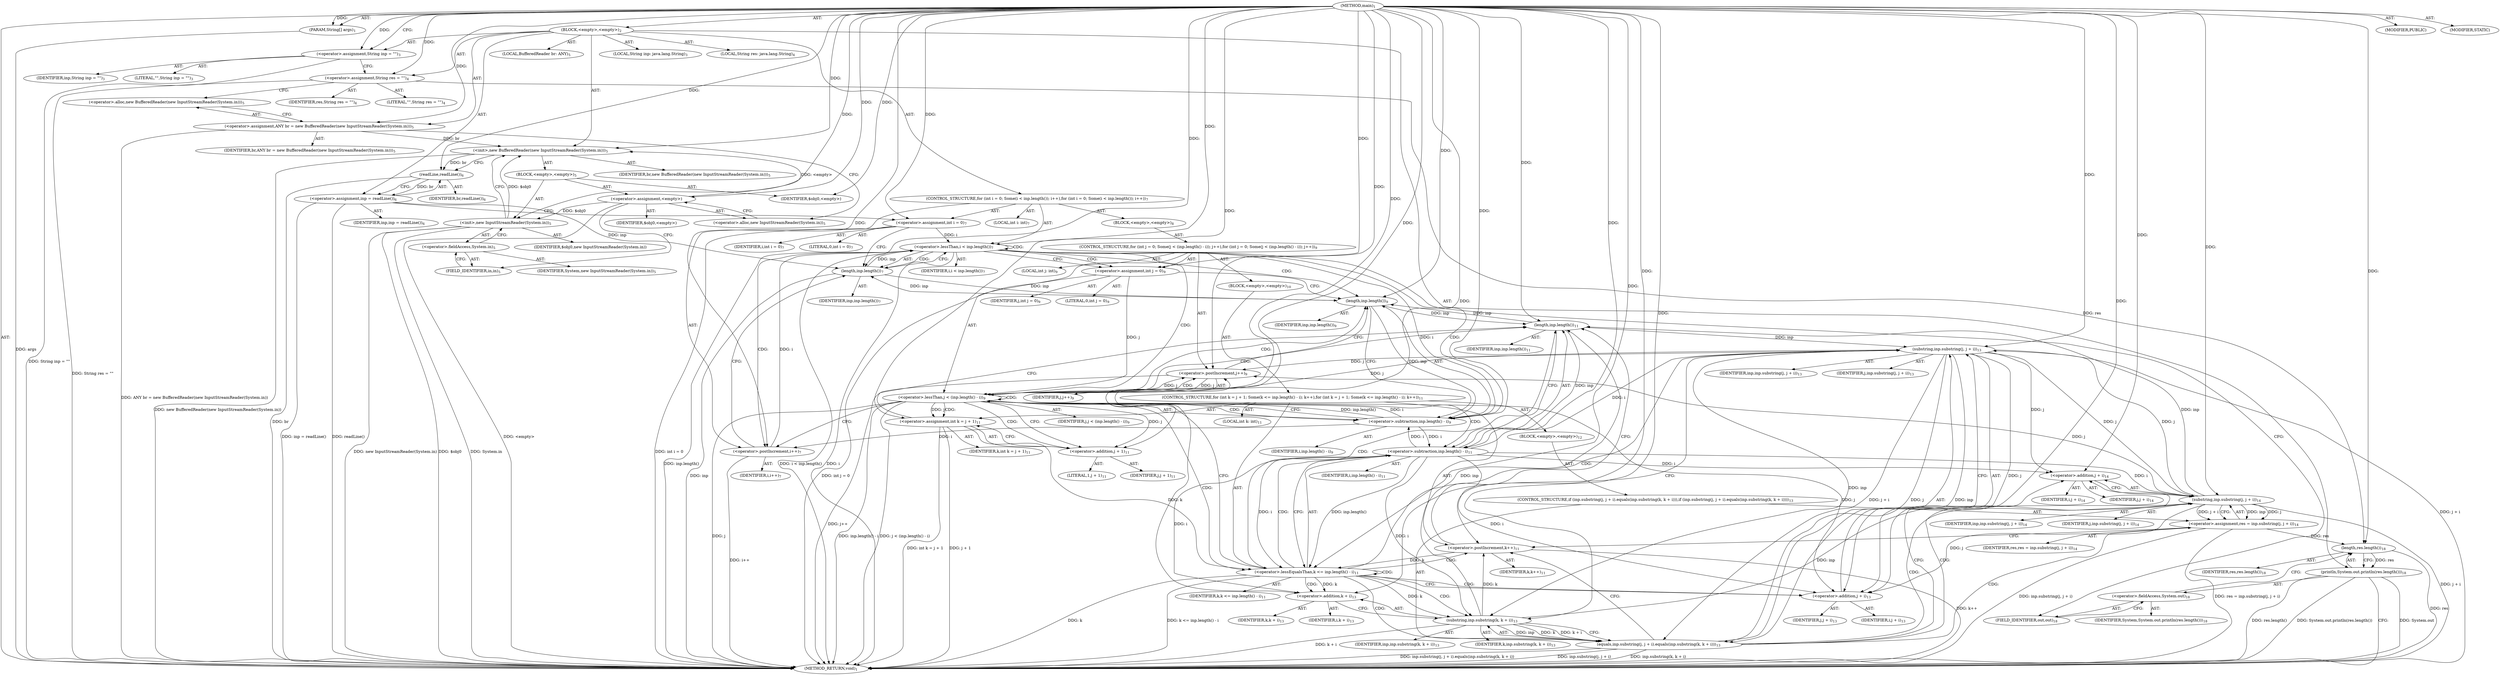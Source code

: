 digraph "main" {  
"19" [label = <(METHOD,main)<SUB>1</SUB>> ]
"20" [label = <(PARAM,String[] args)<SUB>1</SUB>> ]
"21" [label = <(BLOCK,&lt;empty&gt;,&lt;empty&gt;)<SUB>2</SUB>> ]
"22" [label = <(LOCAL,String inp: java.lang.String)<SUB>3</SUB>> ]
"23" [label = <(&lt;operator&gt;.assignment,String inp = &quot;&quot;)<SUB>3</SUB>> ]
"24" [label = <(IDENTIFIER,inp,String inp = &quot;&quot;)<SUB>3</SUB>> ]
"25" [label = <(LITERAL,&quot;&quot;,String inp = &quot;&quot;)<SUB>3</SUB>> ]
"26" [label = <(LOCAL,String res: java.lang.String)<SUB>4</SUB>> ]
"27" [label = <(&lt;operator&gt;.assignment,String res = &quot;&quot;)<SUB>4</SUB>> ]
"28" [label = <(IDENTIFIER,res,String res = &quot;&quot;)<SUB>4</SUB>> ]
"29" [label = <(LITERAL,&quot;&quot;,String res = &quot;&quot;)<SUB>4</SUB>> ]
"4" [label = <(LOCAL,BufferedReader br: ANY)<SUB>5</SUB>> ]
"30" [label = <(&lt;operator&gt;.assignment,ANY br = new BufferedReader(new InputStreamReader(System.in)))<SUB>5</SUB>> ]
"31" [label = <(IDENTIFIER,br,ANY br = new BufferedReader(new InputStreamReader(System.in)))<SUB>5</SUB>> ]
"32" [label = <(&lt;operator&gt;.alloc,new BufferedReader(new InputStreamReader(System.in)))<SUB>5</SUB>> ]
"33" [label = <(&lt;init&gt;,new BufferedReader(new InputStreamReader(System.in)))<SUB>5</SUB>> ]
"3" [label = <(IDENTIFIER,br,new BufferedReader(new InputStreamReader(System.in)))<SUB>5</SUB>> ]
"34" [label = <(BLOCK,&lt;empty&gt;,&lt;empty&gt;)<SUB>5</SUB>> ]
"35" [label = <(&lt;operator&gt;.assignment,&lt;empty&gt;)> ]
"36" [label = <(IDENTIFIER,$obj0,&lt;empty&gt;)> ]
"37" [label = <(&lt;operator&gt;.alloc,new InputStreamReader(System.in))<SUB>5</SUB>> ]
"38" [label = <(&lt;init&gt;,new InputStreamReader(System.in))<SUB>5</SUB>> ]
"39" [label = <(IDENTIFIER,$obj0,new InputStreamReader(System.in))> ]
"40" [label = <(&lt;operator&gt;.fieldAccess,System.in)<SUB>5</SUB>> ]
"41" [label = <(IDENTIFIER,System,new InputStreamReader(System.in))<SUB>5</SUB>> ]
"42" [label = <(FIELD_IDENTIFIER,in,in)<SUB>5</SUB>> ]
"43" [label = <(IDENTIFIER,$obj0,&lt;empty&gt;)> ]
"44" [label = <(&lt;operator&gt;.assignment,inp = readLine())<SUB>6</SUB>> ]
"45" [label = <(IDENTIFIER,inp,inp = readLine())<SUB>6</SUB>> ]
"46" [label = <(readLine,readLine())<SUB>6</SUB>> ]
"47" [label = <(IDENTIFIER,br,readLine())<SUB>6</SUB>> ]
"48" [label = <(CONTROL_STRUCTURE,for (int i = 0; Some(i &lt; inp.length()); i++),for (int i = 0; Some(i &lt; inp.length()); i++))<SUB>7</SUB>> ]
"49" [label = <(LOCAL,int i: int)<SUB>7</SUB>> ]
"50" [label = <(&lt;operator&gt;.assignment,int i = 0)<SUB>7</SUB>> ]
"51" [label = <(IDENTIFIER,i,int i = 0)<SUB>7</SUB>> ]
"52" [label = <(LITERAL,0,int i = 0)<SUB>7</SUB>> ]
"53" [label = <(&lt;operator&gt;.lessThan,i &lt; inp.length())<SUB>7</SUB>> ]
"54" [label = <(IDENTIFIER,i,i &lt; inp.length())<SUB>7</SUB>> ]
"55" [label = <(length,inp.length())<SUB>7</SUB>> ]
"56" [label = <(IDENTIFIER,inp,inp.length())<SUB>7</SUB>> ]
"57" [label = <(&lt;operator&gt;.postIncrement,i++)<SUB>7</SUB>> ]
"58" [label = <(IDENTIFIER,i,i++)<SUB>7</SUB>> ]
"59" [label = <(BLOCK,&lt;empty&gt;,&lt;empty&gt;)<SUB>8</SUB>> ]
"60" [label = <(CONTROL_STRUCTURE,for (int j = 0; Some(j &lt; (inp.length() - i)); j++),for (int j = 0; Some(j &lt; (inp.length() - i)); j++))<SUB>9</SUB>> ]
"61" [label = <(LOCAL,int j: int)<SUB>9</SUB>> ]
"62" [label = <(&lt;operator&gt;.assignment,int j = 0)<SUB>9</SUB>> ]
"63" [label = <(IDENTIFIER,j,int j = 0)<SUB>9</SUB>> ]
"64" [label = <(LITERAL,0,int j = 0)<SUB>9</SUB>> ]
"65" [label = <(&lt;operator&gt;.lessThan,j &lt; (inp.length() - i))<SUB>9</SUB>> ]
"66" [label = <(IDENTIFIER,j,j &lt; (inp.length() - i))<SUB>9</SUB>> ]
"67" [label = <(&lt;operator&gt;.subtraction,inp.length() - i)<SUB>9</SUB>> ]
"68" [label = <(length,inp.length())<SUB>9</SUB>> ]
"69" [label = <(IDENTIFIER,inp,inp.length())<SUB>9</SUB>> ]
"70" [label = <(IDENTIFIER,i,inp.length() - i)<SUB>9</SUB>> ]
"71" [label = <(&lt;operator&gt;.postIncrement,j++)<SUB>9</SUB>> ]
"72" [label = <(IDENTIFIER,j,j++)<SUB>9</SUB>> ]
"73" [label = <(BLOCK,&lt;empty&gt;,&lt;empty&gt;)<SUB>10</SUB>> ]
"74" [label = <(CONTROL_STRUCTURE,for (int k = j + 1; Some(k &lt;= inp.length() - i); k++),for (int k = j + 1; Some(k &lt;= inp.length() - i); k++))<SUB>11</SUB>> ]
"75" [label = <(LOCAL,int k: int)<SUB>11</SUB>> ]
"76" [label = <(&lt;operator&gt;.assignment,int k = j + 1)<SUB>11</SUB>> ]
"77" [label = <(IDENTIFIER,k,int k = j + 1)<SUB>11</SUB>> ]
"78" [label = <(&lt;operator&gt;.addition,j + 1)<SUB>11</SUB>> ]
"79" [label = <(IDENTIFIER,j,j + 1)<SUB>11</SUB>> ]
"80" [label = <(LITERAL,1,j + 1)<SUB>11</SUB>> ]
"81" [label = <(&lt;operator&gt;.lessEqualsThan,k &lt;= inp.length() - i)<SUB>11</SUB>> ]
"82" [label = <(IDENTIFIER,k,k &lt;= inp.length() - i)<SUB>11</SUB>> ]
"83" [label = <(&lt;operator&gt;.subtraction,inp.length() - i)<SUB>11</SUB>> ]
"84" [label = <(length,inp.length())<SUB>11</SUB>> ]
"85" [label = <(IDENTIFIER,inp,inp.length())<SUB>11</SUB>> ]
"86" [label = <(IDENTIFIER,i,inp.length() - i)<SUB>11</SUB>> ]
"87" [label = <(&lt;operator&gt;.postIncrement,k++)<SUB>11</SUB>> ]
"88" [label = <(IDENTIFIER,k,k++)<SUB>11</SUB>> ]
"89" [label = <(BLOCK,&lt;empty&gt;,&lt;empty&gt;)<SUB>12</SUB>> ]
"90" [label = <(CONTROL_STRUCTURE,if (inp.substring(j, j + i).equals(inp.substring(k, k + i))),if (inp.substring(j, j + i).equals(inp.substring(k, k + i))))<SUB>13</SUB>> ]
"91" [label = <(equals,inp.substring(j, j + i).equals(inp.substring(k, k + i)))<SUB>13</SUB>> ]
"92" [label = <(substring,inp.substring(j, j + i))<SUB>13</SUB>> ]
"93" [label = <(IDENTIFIER,inp,inp.substring(j, j + i))<SUB>13</SUB>> ]
"94" [label = <(IDENTIFIER,j,inp.substring(j, j + i))<SUB>13</SUB>> ]
"95" [label = <(&lt;operator&gt;.addition,j + i)<SUB>13</SUB>> ]
"96" [label = <(IDENTIFIER,j,j + i)<SUB>13</SUB>> ]
"97" [label = <(IDENTIFIER,i,j + i)<SUB>13</SUB>> ]
"98" [label = <(substring,inp.substring(k, k + i))<SUB>13</SUB>> ]
"99" [label = <(IDENTIFIER,inp,inp.substring(k, k + i))<SUB>13</SUB>> ]
"100" [label = <(IDENTIFIER,k,inp.substring(k, k + i))<SUB>13</SUB>> ]
"101" [label = <(&lt;operator&gt;.addition,k + i)<SUB>13</SUB>> ]
"102" [label = <(IDENTIFIER,k,k + i)<SUB>13</SUB>> ]
"103" [label = <(IDENTIFIER,i,k + i)<SUB>13</SUB>> ]
"104" [label = <(&lt;operator&gt;.assignment,res = inp.substring(j, j + i))<SUB>14</SUB>> ]
"105" [label = <(IDENTIFIER,res,res = inp.substring(j, j + i))<SUB>14</SUB>> ]
"106" [label = <(substring,inp.substring(j, j + i))<SUB>14</SUB>> ]
"107" [label = <(IDENTIFIER,inp,inp.substring(j, j + i))<SUB>14</SUB>> ]
"108" [label = <(IDENTIFIER,j,inp.substring(j, j + i))<SUB>14</SUB>> ]
"109" [label = <(&lt;operator&gt;.addition,j + i)<SUB>14</SUB>> ]
"110" [label = <(IDENTIFIER,j,j + i)<SUB>14</SUB>> ]
"111" [label = <(IDENTIFIER,i,j + i)<SUB>14</SUB>> ]
"112" [label = <(println,System.out.println(res.length()))<SUB>18</SUB>> ]
"113" [label = <(&lt;operator&gt;.fieldAccess,System.out)<SUB>18</SUB>> ]
"114" [label = <(IDENTIFIER,System,System.out.println(res.length()))<SUB>18</SUB>> ]
"115" [label = <(FIELD_IDENTIFIER,out,out)<SUB>18</SUB>> ]
"116" [label = <(length,res.length())<SUB>18</SUB>> ]
"117" [label = <(IDENTIFIER,res,res.length())<SUB>18</SUB>> ]
"118" [label = <(MODIFIER,PUBLIC)> ]
"119" [label = <(MODIFIER,STATIC)> ]
"120" [label = <(METHOD_RETURN,void)<SUB>1</SUB>> ]
  "19" -> "20"  [ label = "AST: "] 
  "19" -> "21"  [ label = "AST: "] 
  "19" -> "118"  [ label = "AST: "] 
  "19" -> "119"  [ label = "AST: "] 
  "19" -> "120"  [ label = "AST: "] 
  "21" -> "22"  [ label = "AST: "] 
  "21" -> "23"  [ label = "AST: "] 
  "21" -> "26"  [ label = "AST: "] 
  "21" -> "27"  [ label = "AST: "] 
  "21" -> "4"  [ label = "AST: "] 
  "21" -> "30"  [ label = "AST: "] 
  "21" -> "33"  [ label = "AST: "] 
  "21" -> "44"  [ label = "AST: "] 
  "21" -> "48"  [ label = "AST: "] 
  "21" -> "112"  [ label = "AST: "] 
  "23" -> "24"  [ label = "AST: "] 
  "23" -> "25"  [ label = "AST: "] 
  "27" -> "28"  [ label = "AST: "] 
  "27" -> "29"  [ label = "AST: "] 
  "30" -> "31"  [ label = "AST: "] 
  "30" -> "32"  [ label = "AST: "] 
  "33" -> "3"  [ label = "AST: "] 
  "33" -> "34"  [ label = "AST: "] 
  "34" -> "35"  [ label = "AST: "] 
  "34" -> "38"  [ label = "AST: "] 
  "34" -> "43"  [ label = "AST: "] 
  "35" -> "36"  [ label = "AST: "] 
  "35" -> "37"  [ label = "AST: "] 
  "38" -> "39"  [ label = "AST: "] 
  "38" -> "40"  [ label = "AST: "] 
  "40" -> "41"  [ label = "AST: "] 
  "40" -> "42"  [ label = "AST: "] 
  "44" -> "45"  [ label = "AST: "] 
  "44" -> "46"  [ label = "AST: "] 
  "46" -> "47"  [ label = "AST: "] 
  "48" -> "49"  [ label = "AST: "] 
  "48" -> "50"  [ label = "AST: "] 
  "48" -> "53"  [ label = "AST: "] 
  "48" -> "57"  [ label = "AST: "] 
  "48" -> "59"  [ label = "AST: "] 
  "50" -> "51"  [ label = "AST: "] 
  "50" -> "52"  [ label = "AST: "] 
  "53" -> "54"  [ label = "AST: "] 
  "53" -> "55"  [ label = "AST: "] 
  "55" -> "56"  [ label = "AST: "] 
  "57" -> "58"  [ label = "AST: "] 
  "59" -> "60"  [ label = "AST: "] 
  "60" -> "61"  [ label = "AST: "] 
  "60" -> "62"  [ label = "AST: "] 
  "60" -> "65"  [ label = "AST: "] 
  "60" -> "71"  [ label = "AST: "] 
  "60" -> "73"  [ label = "AST: "] 
  "62" -> "63"  [ label = "AST: "] 
  "62" -> "64"  [ label = "AST: "] 
  "65" -> "66"  [ label = "AST: "] 
  "65" -> "67"  [ label = "AST: "] 
  "67" -> "68"  [ label = "AST: "] 
  "67" -> "70"  [ label = "AST: "] 
  "68" -> "69"  [ label = "AST: "] 
  "71" -> "72"  [ label = "AST: "] 
  "73" -> "74"  [ label = "AST: "] 
  "74" -> "75"  [ label = "AST: "] 
  "74" -> "76"  [ label = "AST: "] 
  "74" -> "81"  [ label = "AST: "] 
  "74" -> "87"  [ label = "AST: "] 
  "74" -> "89"  [ label = "AST: "] 
  "76" -> "77"  [ label = "AST: "] 
  "76" -> "78"  [ label = "AST: "] 
  "78" -> "79"  [ label = "AST: "] 
  "78" -> "80"  [ label = "AST: "] 
  "81" -> "82"  [ label = "AST: "] 
  "81" -> "83"  [ label = "AST: "] 
  "83" -> "84"  [ label = "AST: "] 
  "83" -> "86"  [ label = "AST: "] 
  "84" -> "85"  [ label = "AST: "] 
  "87" -> "88"  [ label = "AST: "] 
  "89" -> "90"  [ label = "AST: "] 
  "90" -> "91"  [ label = "AST: "] 
  "90" -> "104"  [ label = "AST: "] 
  "91" -> "92"  [ label = "AST: "] 
  "91" -> "98"  [ label = "AST: "] 
  "92" -> "93"  [ label = "AST: "] 
  "92" -> "94"  [ label = "AST: "] 
  "92" -> "95"  [ label = "AST: "] 
  "95" -> "96"  [ label = "AST: "] 
  "95" -> "97"  [ label = "AST: "] 
  "98" -> "99"  [ label = "AST: "] 
  "98" -> "100"  [ label = "AST: "] 
  "98" -> "101"  [ label = "AST: "] 
  "101" -> "102"  [ label = "AST: "] 
  "101" -> "103"  [ label = "AST: "] 
  "104" -> "105"  [ label = "AST: "] 
  "104" -> "106"  [ label = "AST: "] 
  "106" -> "107"  [ label = "AST: "] 
  "106" -> "108"  [ label = "AST: "] 
  "106" -> "109"  [ label = "AST: "] 
  "109" -> "110"  [ label = "AST: "] 
  "109" -> "111"  [ label = "AST: "] 
  "112" -> "113"  [ label = "AST: "] 
  "112" -> "116"  [ label = "AST: "] 
  "113" -> "114"  [ label = "AST: "] 
  "113" -> "115"  [ label = "AST: "] 
  "116" -> "117"  [ label = "AST: "] 
  "23" -> "27"  [ label = "CFG: "] 
  "27" -> "32"  [ label = "CFG: "] 
  "30" -> "37"  [ label = "CFG: "] 
  "33" -> "46"  [ label = "CFG: "] 
  "44" -> "50"  [ label = "CFG: "] 
  "112" -> "120"  [ label = "CFG: "] 
  "32" -> "30"  [ label = "CFG: "] 
  "46" -> "44"  [ label = "CFG: "] 
  "50" -> "55"  [ label = "CFG: "] 
  "53" -> "62"  [ label = "CFG: "] 
  "53" -> "115"  [ label = "CFG: "] 
  "57" -> "55"  [ label = "CFG: "] 
  "113" -> "116"  [ label = "CFG: "] 
  "116" -> "112"  [ label = "CFG: "] 
  "35" -> "42"  [ label = "CFG: "] 
  "38" -> "33"  [ label = "CFG: "] 
  "55" -> "53"  [ label = "CFG: "] 
  "115" -> "113"  [ label = "CFG: "] 
  "37" -> "35"  [ label = "CFG: "] 
  "40" -> "38"  [ label = "CFG: "] 
  "62" -> "68"  [ label = "CFG: "] 
  "65" -> "78"  [ label = "CFG: "] 
  "65" -> "57"  [ label = "CFG: "] 
  "71" -> "68"  [ label = "CFG: "] 
  "42" -> "40"  [ label = "CFG: "] 
  "67" -> "65"  [ label = "CFG: "] 
  "68" -> "67"  [ label = "CFG: "] 
  "76" -> "84"  [ label = "CFG: "] 
  "81" -> "95"  [ label = "CFG: "] 
  "81" -> "71"  [ label = "CFG: "] 
  "87" -> "84"  [ label = "CFG: "] 
  "78" -> "76"  [ label = "CFG: "] 
  "83" -> "81"  [ label = "CFG: "] 
  "84" -> "83"  [ label = "CFG: "] 
  "91" -> "109"  [ label = "CFG: "] 
  "91" -> "87"  [ label = "CFG: "] 
  "104" -> "87"  [ label = "CFG: "] 
  "92" -> "101"  [ label = "CFG: "] 
  "98" -> "91"  [ label = "CFG: "] 
  "106" -> "104"  [ label = "CFG: "] 
  "95" -> "92"  [ label = "CFG: "] 
  "101" -> "98"  [ label = "CFG: "] 
  "109" -> "106"  [ label = "CFG: "] 
  "19" -> "23"  [ label = "CFG: "] 
  "20" -> "120"  [ label = "DDG: args"] 
  "23" -> "120"  [ label = "DDG: String inp = &quot;&quot;"] 
  "27" -> "120"  [ label = "DDG: String res = &quot;&quot;"] 
  "30" -> "120"  [ label = "DDG: ANY br = new BufferedReader(new InputStreamReader(System.in))"] 
  "35" -> "120"  [ label = "DDG: &lt;empty&gt;"] 
  "38" -> "120"  [ label = "DDG: $obj0"] 
  "38" -> "120"  [ label = "DDG: System.in"] 
  "38" -> "120"  [ label = "DDG: new InputStreamReader(System.in)"] 
  "33" -> "120"  [ label = "DDG: new BufferedReader(new InputStreamReader(System.in))"] 
  "46" -> "120"  [ label = "DDG: br"] 
  "44" -> "120"  [ label = "DDG: readLine()"] 
  "44" -> "120"  [ label = "DDG: inp = readLine()"] 
  "50" -> "120"  [ label = "DDG: int i = 0"] 
  "53" -> "120"  [ label = "DDG: i"] 
  "55" -> "120"  [ label = "DDG: inp"] 
  "53" -> "120"  [ label = "DDG: inp.length()"] 
  "53" -> "120"  [ label = "DDG: i &lt; inp.length()"] 
  "112" -> "120"  [ label = "DDG: System.out"] 
  "116" -> "120"  [ label = "DDG: res"] 
  "112" -> "120"  [ label = "DDG: res.length()"] 
  "112" -> "120"  [ label = "DDG: System.out.println(res.length())"] 
  "62" -> "120"  [ label = "DDG: int j = 0"] 
  "65" -> "120"  [ label = "DDG: j"] 
  "65" -> "120"  [ label = "DDG: inp.length() - i"] 
  "65" -> "120"  [ label = "DDG: j &lt; (inp.length() - i)"] 
  "57" -> "120"  [ label = "DDG: i++"] 
  "76" -> "120"  [ label = "DDG: j + 1"] 
  "76" -> "120"  [ label = "DDG: int k = j + 1"] 
  "81" -> "120"  [ label = "DDG: k"] 
  "81" -> "120"  [ label = "DDG: k &lt;= inp.length() - i"] 
  "71" -> "120"  [ label = "DDG: j++"] 
  "92" -> "120"  [ label = "DDG: j + i"] 
  "91" -> "120"  [ label = "DDG: inp.substring(j, j + i)"] 
  "98" -> "120"  [ label = "DDG: k + i"] 
  "91" -> "120"  [ label = "DDG: inp.substring(k, k + i)"] 
  "91" -> "120"  [ label = "DDG: inp.substring(j, j + i).equals(inp.substring(k, k + i))"] 
  "106" -> "120"  [ label = "DDG: j + i"] 
  "104" -> "120"  [ label = "DDG: inp.substring(j, j + i)"] 
  "104" -> "120"  [ label = "DDG: res = inp.substring(j, j + i)"] 
  "87" -> "120"  [ label = "DDG: k++"] 
  "19" -> "20"  [ label = "DDG: "] 
  "19" -> "23"  [ label = "DDG: "] 
  "19" -> "27"  [ label = "DDG: "] 
  "19" -> "30"  [ label = "DDG: "] 
  "46" -> "44"  [ label = "DDG: br"] 
  "30" -> "33"  [ label = "DDG: br"] 
  "19" -> "33"  [ label = "DDG: "] 
  "35" -> "33"  [ label = "DDG: &lt;empty&gt;"] 
  "38" -> "33"  [ label = "DDG: $obj0"] 
  "19" -> "50"  [ label = "DDG: "] 
  "116" -> "112"  [ label = "DDG: res"] 
  "19" -> "35"  [ label = "DDG: "] 
  "19" -> "43"  [ label = "DDG: "] 
  "33" -> "46"  [ label = "DDG: br"] 
  "19" -> "46"  [ label = "DDG: "] 
  "50" -> "53"  [ label = "DDG: i"] 
  "57" -> "53"  [ label = "DDG: i"] 
  "19" -> "53"  [ label = "DDG: "] 
  "55" -> "53"  [ label = "DDG: inp"] 
  "67" -> "57"  [ label = "DDG: i"] 
  "19" -> "57"  [ label = "DDG: "] 
  "27" -> "116"  [ label = "DDG: res"] 
  "104" -> "116"  [ label = "DDG: res"] 
  "19" -> "116"  [ label = "DDG: "] 
  "35" -> "38"  [ label = "DDG: $obj0"] 
  "19" -> "38"  [ label = "DDG: "] 
  "44" -> "55"  [ label = "DDG: inp"] 
  "68" -> "55"  [ label = "DDG: inp"] 
  "19" -> "55"  [ label = "DDG: "] 
  "19" -> "62"  [ label = "DDG: "] 
  "62" -> "65"  [ label = "DDG: j"] 
  "71" -> "65"  [ label = "DDG: j"] 
  "19" -> "65"  [ label = "DDG: "] 
  "67" -> "65"  [ label = "DDG: inp.length()"] 
  "67" -> "65"  [ label = "DDG: i"] 
  "92" -> "71"  [ label = "DDG: j"] 
  "106" -> "71"  [ label = "DDG: j"] 
  "19" -> "71"  [ label = "DDG: "] 
  "65" -> "71"  [ label = "DDG: j"] 
  "68" -> "67"  [ label = "DDG: inp"] 
  "53" -> "67"  [ label = "DDG: i"] 
  "83" -> "67"  [ label = "DDG: i"] 
  "19" -> "67"  [ label = "DDG: "] 
  "65" -> "76"  [ label = "DDG: j"] 
  "19" -> "76"  [ label = "DDG: "] 
  "55" -> "68"  [ label = "DDG: inp"] 
  "84" -> "68"  [ label = "DDG: inp"] 
  "19" -> "68"  [ label = "DDG: "] 
  "76" -> "81"  [ label = "DDG: k"] 
  "87" -> "81"  [ label = "DDG: k"] 
  "19" -> "81"  [ label = "DDG: "] 
  "83" -> "81"  [ label = "DDG: inp.length()"] 
  "83" -> "81"  [ label = "DDG: i"] 
  "98" -> "87"  [ label = "DDG: k"] 
  "19" -> "87"  [ label = "DDG: "] 
  "65" -> "78"  [ label = "DDG: j"] 
  "19" -> "78"  [ label = "DDG: "] 
  "84" -> "83"  [ label = "DDG: inp"] 
  "67" -> "83"  [ label = "DDG: i"] 
  "19" -> "83"  [ label = "DDG: "] 
  "106" -> "104"  [ label = "DDG: inp"] 
  "106" -> "104"  [ label = "DDG: j"] 
  "106" -> "104"  [ label = "DDG: j + i"] 
  "68" -> "84"  [ label = "DDG: inp"] 
  "98" -> "84"  [ label = "DDG: inp"] 
  "106" -> "84"  [ label = "DDG: inp"] 
  "19" -> "84"  [ label = "DDG: "] 
  "92" -> "91"  [ label = "DDG: inp"] 
  "92" -> "91"  [ label = "DDG: j"] 
  "92" -> "91"  [ label = "DDG: j + i"] 
  "98" -> "91"  [ label = "DDG: inp"] 
  "98" -> "91"  [ label = "DDG: k"] 
  "98" -> "91"  [ label = "DDG: k + i"] 
  "84" -> "92"  [ label = "DDG: inp"] 
  "19" -> "92"  [ label = "DDG: "] 
  "106" -> "92"  [ label = "DDG: j"] 
  "65" -> "92"  [ label = "DDG: j"] 
  "83" -> "92"  [ label = "DDG: i"] 
  "92" -> "98"  [ label = "DDG: inp"] 
  "19" -> "98"  [ label = "DDG: "] 
  "81" -> "98"  [ label = "DDG: k"] 
  "83" -> "98"  [ label = "DDG: i"] 
  "98" -> "106"  [ label = "DDG: inp"] 
  "19" -> "106"  [ label = "DDG: "] 
  "92" -> "106"  [ label = "DDG: j"] 
  "83" -> "106"  [ label = "DDG: i"] 
  "92" -> "95"  [ label = "DDG: j"] 
  "106" -> "95"  [ label = "DDG: j"] 
  "19" -> "95"  [ label = "DDG: "] 
  "65" -> "95"  [ label = "DDG: j"] 
  "83" -> "95"  [ label = "DDG: i"] 
  "81" -> "101"  [ label = "DDG: k"] 
  "19" -> "101"  [ label = "DDG: "] 
  "83" -> "101"  [ label = "DDG: i"] 
  "92" -> "109"  [ label = "DDG: j"] 
  "19" -> "109"  [ label = "DDG: "] 
  "83" -> "109"  [ label = "DDG: i"] 
  "53" -> "68"  [ label = "CDG: "] 
  "53" -> "57"  [ label = "CDG: "] 
  "53" -> "67"  [ label = "CDG: "] 
  "53" -> "65"  [ label = "CDG: "] 
  "53" -> "53"  [ label = "CDG: "] 
  "53" -> "55"  [ label = "CDG: "] 
  "53" -> "62"  [ label = "CDG: "] 
  "65" -> "68"  [ label = "CDG: "] 
  "65" -> "81"  [ label = "CDG: "] 
  "65" -> "84"  [ label = "CDG: "] 
  "65" -> "67"  [ label = "CDG: "] 
  "65" -> "76"  [ label = "CDG: "] 
  "65" -> "65"  [ label = "CDG: "] 
  "65" -> "83"  [ label = "CDG: "] 
  "65" -> "71"  [ label = "CDG: "] 
  "65" -> "78"  [ label = "CDG: "] 
  "81" -> "98"  [ label = "CDG: "] 
  "81" -> "81"  [ label = "CDG: "] 
  "81" -> "84"  [ label = "CDG: "] 
  "81" -> "95"  [ label = "CDG: "] 
  "81" -> "92"  [ label = "CDG: "] 
  "81" -> "87"  [ label = "CDG: "] 
  "81" -> "91"  [ label = "CDG: "] 
  "81" -> "101"  [ label = "CDG: "] 
  "81" -> "83"  [ label = "CDG: "] 
  "91" -> "104"  [ label = "CDG: "] 
  "91" -> "106"  [ label = "CDG: "] 
  "91" -> "109"  [ label = "CDG: "] 
}
